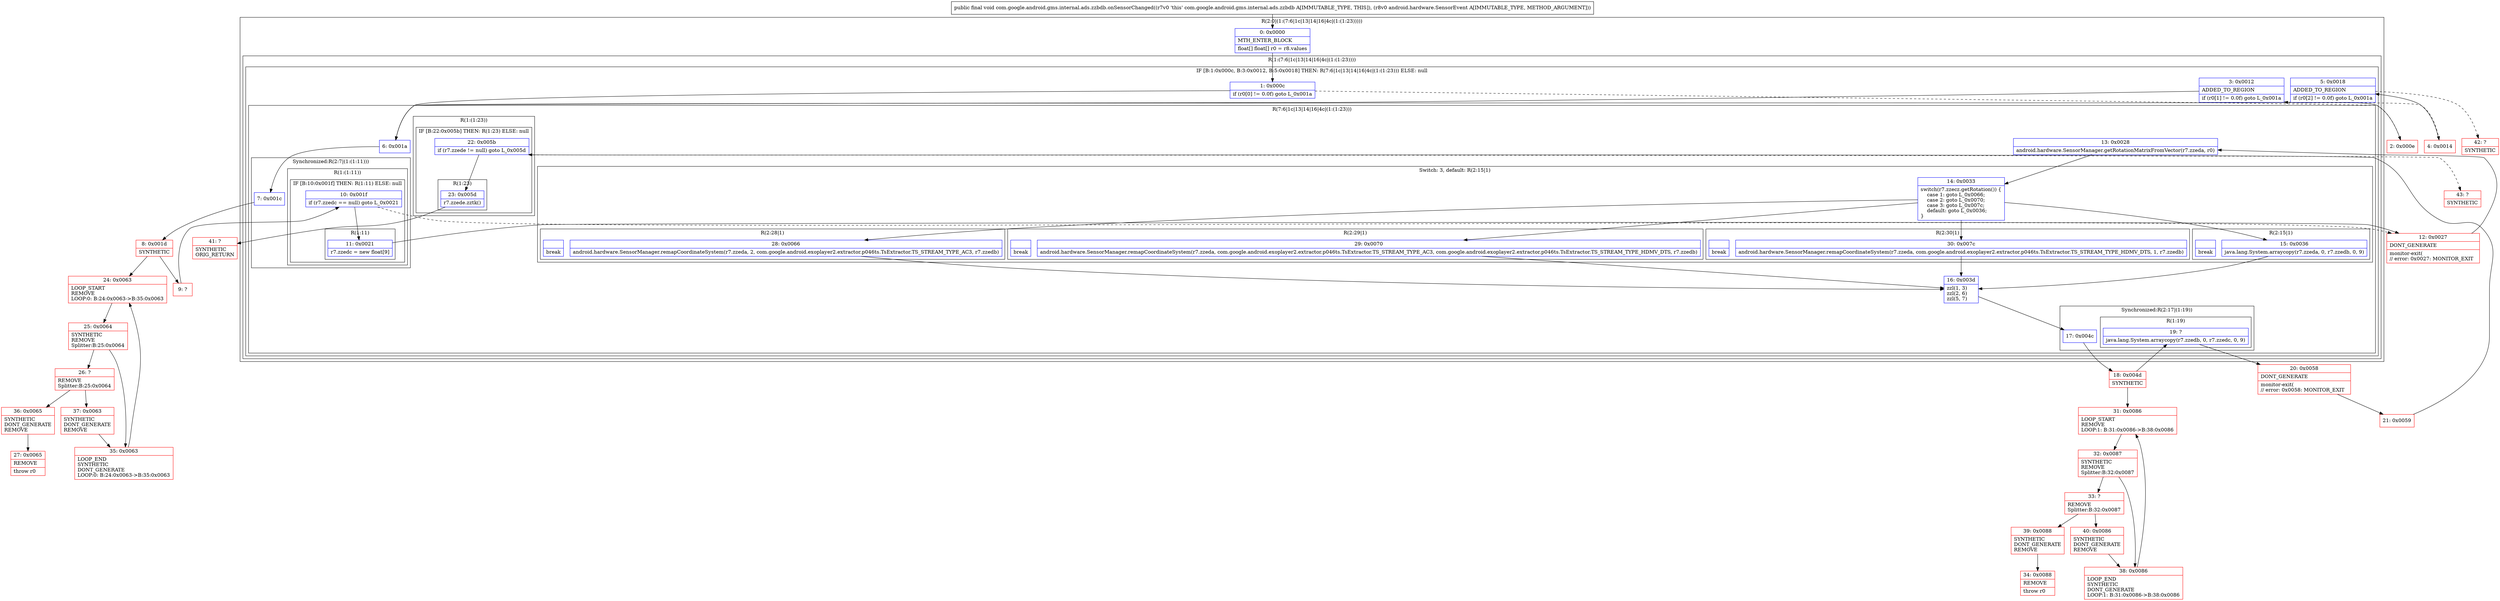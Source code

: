 digraph "CFG forcom.google.android.gms.internal.ads.zzbdb.onSensorChanged(Landroid\/hardware\/SensorEvent;)V" {
subgraph cluster_Region_907583385 {
label = "R(2:0|(1:(7:6|1c|13|14|16|4c|(1:(1:23)))))";
node [shape=record,color=blue];
Node_0 [shape=record,label="{0\:\ 0x0000|MTH_ENTER_BLOCK\l|float[] float[] r0 = r8.values\l}"];
subgraph cluster_Region_636451869 {
label = "R(1:(7:6|1c|13|14|16|4c|(1:(1:23))))";
node [shape=record,color=blue];
subgraph cluster_IfRegion_1869750909 {
label = "IF [B:1:0x000c, B:3:0x0012, B:5:0x0018] THEN: R(7:6|1c|13|14|16|4c|(1:(1:23))) ELSE: null";
node [shape=record,color=blue];
Node_1 [shape=record,label="{1\:\ 0x000c|if (r0[0] != 0.0f) goto L_0x001a\l}"];
Node_3 [shape=record,label="{3\:\ 0x0012|ADDED_TO_REGION\l|if (r0[1] != 0.0f) goto L_0x001a\l}"];
Node_5 [shape=record,label="{5\:\ 0x0018|ADDED_TO_REGION\l|if (r0[2] != 0.0f) goto L_0x001a\l}"];
subgraph cluster_Region_1549441003 {
label = "R(7:6|1c|13|14|16|4c|(1:(1:23)))";
node [shape=record,color=blue];
Node_6 [shape=record,label="{6\:\ 0x001a}"];
subgraph cluster_SynchronizedRegion_1027365590 {
label = "Synchronized:R(2:7|(1:(1:11)))";
node [shape=record,color=blue];
Node_7 [shape=record,label="{7\:\ 0x001c}"];
subgraph cluster_Region_1864963004 {
label = "R(1:(1:11))";
node [shape=record,color=blue];
subgraph cluster_IfRegion_2120170711 {
label = "IF [B:10:0x001f] THEN: R(1:11) ELSE: null";
node [shape=record,color=blue];
Node_10 [shape=record,label="{10\:\ 0x001f|if (r7.zzedc == null) goto L_0x0021\l}"];
subgraph cluster_Region_537835669 {
label = "R(1:11)";
node [shape=record,color=blue];
Node_11 [shape=record,label="{11\:\ 0x0021|r7.zzedc = new float[9]\l}"];
}
}
}
}
Node_13 [shape=record,label="{13\:\ 0x0028|android.hardware.SensorManager.getRotationMatrixFromVector(r7.zzeda, r0)\l}"];
subgraph cluster_SwitchRegion_2134617256 {
label = "Switch: 3, default: R(2:15|1)";
node [shape=record,color=blue];
Node_14 [shape=record,label="{14\:\ 0x0033|switch(r7.zzecz.getRotation()) \{\l    case 1: goto L_0x0066;\l    case 2: goto L_0x0070;\l    case 3: goto L_0x007c;\l    default: goto L_0x0036;\l\}\l}"];
subgraph cluster_Region_1487463424 {
label = "R(2:28|1)";
node [shape=record,color=blue];
Node_28 [shape=record,label="{28\:\ 0x0066|android.hardware.SensorManager.remapCoordinateSystem(r7.zzeda, 2, com.google.android.exoplayer2.extractor.p046ts.TsExtractor.TS_STREAM_TYPE_AC3, r7.zzedb)\l}"];
Node_InsnContainer_1595331142 [shape=record,label="{|break\l}"];
}
subgraph cluster_Region_168362785 {
label = "R(2:29|1)";
node [shape=record,color=blue];
Node_29 [shape=record,label="{29\:\ 0x0070|android.hardware.SensorManager.remapCoordinateSystem(r7.zzeda, com.google.android.exoplayer2.extractor.p046ts.TsExtractor.TS_STREAM_TYPE_AC3, com.google.android.exoplayer2.extractor.p046ts.TsExtractor.TS_STREAM_TYPE_HDMV_DTS, r7.zzedb)\l}"];
Node_InsnContainer_687185956 [shape=record,label="{|break\l}"];
}
subgraph cluster_Region_929221086 {
label = "R(2:30|1)";
node [shape=record,color=blue];
Node_30 [shape=record,label="{30\:\ 0x007c|android.hardware.SensorManager.remapCoordinateSystem(r7.zzeda, com.google.android.exoplayer2.extractor.p046ts.TsExtractor.TS_STREAM_TYPE_HDMV_DTS, 1, r7.zzedb)\l}"];
Node_InsnContainer_1578084758 [shape=record,label="{|break\l}"];
}
subgraph cluster_Region_484288893 {
label = "R(2:15|1)";
node [shape=record,color=blue];
Node_15 [shape=record,label="{15\:\ 0x0036|java.lang.System.arraycopy(r7.zzeda, 0, r7.zzedb, 0, 9)\l}"];
Node_InsnContainer_430759490 [shape=record,label="{|break\l}"];
}
}
Node_16 [shape=record,label="{16\:\ 0x003d|zzl(1, 3)\lzzl(2, 6)\lzzl(5, 7)\l}"];
subgraph cluster_SynchronizedRegion_950130832 {
label = "Synchronized:R(2:17|(1:19))";
node [shape=record,color=blue];
Node_17 [shape=record,label="{17\:\ 0x004c}"];
subgraph cluster_Region_457282827 {
label = "R(1:19)";
node [shape=record,color=blue];
Node_19 [shape=record,label="{19\:\ ?|java.lang.System.arraycopy(r7.zzedb, 0, r7.zzedc, 0, 9)\l}"];
}
}
subgraph cluster_Region_1780891999 {
label = "R(1:(1:23))";
node [shape=record,color=blue];
subgraph cluster_IfRegion_361221271 {
label = "IF [B:22:0x005b] THEN: R(1:23) ELSE: null";
node [shape=record,color=blue];
Node_22 [shape=record,label="{22\:\ 0x005b|if (r7.zzede != null) goto L_0x005d\l}"];
subgraph cluster_Region_592770031 {
label = "R(1:23)";
node [shape=record,color=blue];
Node_23 [shape=record,label="{23\:\ 0x005d|r7.zzede.zztk()\l}"];
}
}
}
}
}
}
}
Node_2 [shape=record,color=red,label="{2\:\ 0x000e}"];
Node_4 [shape=record,color=red,label="{4\:\ 0x0014}"];
Node_8 [shape=record,color=red,label="{8\:\ 0x001d|SYNTHETIC\l}"];
Node_9 [shape=record,color=red,label="{9\:\ ?}"];
Node_12 [shape=record,color=red,label="{12\:\ 0x0027|DONT_GENERATE\l|monitor\-exit(\l\/\/ error: 0x0027: MONITOR_EXIT  \l}"];
Node_18 [shape=record,color=red,label="{18\:\ 0x004d|SYNTHETIC\l}"];
Node_20 [shape=record,color=red,label="{20\:\ 0x0058|DONT_GENERATE\l|monitor\-exit(\l\/\/ error: 0x0058: MONITOR_EXIT  \l}"];
Node_21 [shape=record,color=red,label="{21\:\ 0x0059}"];
Node_24 [shape=record,color=red,label="{24\:\ 0x0063|LOOP_START\lREMOVE\lLOOP:0: B:24:0x0063\-\>B:35:0x0063\l}"];
Node_25 [shape=record,color=red,label="{25\:\ 0x0064|SYNTHETIC\lREMOVE\lSplitter:B:25:0x0064\l}"];
Node_26 [shape=record,color=red,label="{26\:\ ?|REMOVE\lSplitter:B:25:0x0064\l}"];
Node_27 [shape=record,color=red,label="{27\:\ 0x0065|REMOVE\l|throw r0\l}"];
Node_31 [shape=record,color=red,label="{31\:\ 0x0086|LOOP_START\lREMOVE\lLOOP:1: B:31:0x0086\-\>B:38:0x0086\l}"];
Node_32 [shape=record,color=red,label="{32\:\ 0x0087|SYNTHETIC\lREMOVE\lSplitter:B:32:0x0087\l}"];
Node_33 [shape=record,color=red,label="{33\:\ ?|REMOVE\lSplitter:B:32:0x0087\l}"];
Node_34 [shape=record,color=red,label="{34\:\ 0x0088|REMOVE\l|throw r0\l}"];
Node_35 [shape=record,color=red,label="{35\:\ 0x0063|LOOP_END\lSYNTHETIC\lDONT_GENERATE\lLOOP:0: B:24:0x0063\-\>B:35:0x0063\l}"];
Node_36 [shape=record,color=red,label="{36\:\ 0x0065|SYNTHETIC\lDONT_GENERATE\lREMOVE\l}"];
Node_37 [shape=record,color=red,label="{37\:\ 0x0063|SYNTHETIC\lDONT_GENERATE\lREMOVE\l}"];
Node_38 [shape=record,color=red,label="{38\:\ 0x0086|LOOP_END\lSYNTHETIC\lDONT_GENERATE\lLOOP:1: B:31:0x0086\-\>B:38:0x0086\l}"];
Node_39 [shape=record,color=red,label="{39\:\ 0x0088|SYNTHETIC\lDONT_GENERATE\lREMOVE\l}"];
Node_40 [shape=record,color=red,label="{40\:\ 0x0086|SYNTHETIC\lDONT_GENERATE\lREMOVE\l}"];
Node_41 [shape=record,color=red,label="{41\:\ ?|SYNTHETIC\lORIG_RETURN\l}"];
Node_42 [shape=record,color=red,label="{42\:\ ?|SYNTHETIC\l}"];
Node_43 [shape=record,color=red,label="{43\:\ ?|SYNTHETIC\l}"];
MethodNode[shape=record,label="{public final void com.google.android.gms.internal.ads.zzbdb.onSensorChanged((r7v0 'this' com.google.android.gms.internal.ads.zzbdb A[IMMUTABLE_TYPE, THIS]), (r8v0 android.hardware.SensorEvent A[IMMUTABLE_TYPE, METHOD_ARGUMENT])) }"];
MethodNode -> Node_0;
Node_0 -> Node_1;
Node_1 -> Node_2[style=dashed];
Node_1 -> Node_6;
Node_3 -> Node_4[style=dashed];
Node_3 -> Node_6;
Node_5 -> Node_6;
Node_5 -> Node_42[style=dashed];
Node_6 -> Node_7;
Node_7 -> Node_8;
Node_10 -> Node_11;
Node_10 -> Node_12[style=dashed];
Node_11 -> Node_12;
Node_13 -> Node_14;
Node_14 -> Node_15;
Node_14 -> Node_28;
Node_14 -> Node_29;
Node_14 -> Node_30;
Node_28 -> Node_16;
Node_29 -> Node_16;
Node_30 -> Node_16;
Node_15 -> Node_16;
Node_16 -> Node_17;
Node_17 -> Node_18;
Node_19 -> Node_20;
Node_22 -> Node_23;
Node_22 -> Node_43[style=dashed];
Node_23 -> Node_41;
Node_2 -> Node_3;
Node_4 -> Node_5;
Node_8 -> Node_9;
Node_8 -> Node_24;
Node_9 -> Node_10;
Node_12 -> Node_13;
Node_18 -> Node_19;
Node_18 -> Node_31;
Node_20 -> Node_21;
Node_21 -> Node_22;
Node_24 -> Node_25;
Node_25 -> Node_26;
Node_25 -> Node_35;
Node_26 -> Node_36;
Node_26 -> Node_37;
Node_31 -> Node_32;
Node_32 -> Node_33;
Node_32 -> Node_38;
Node_33 -> Node_39;
Node_33 -> Node_40;
Node_35 -> Node_24;
Node_36 -> Node_27;
Node_37 -> Node_35;
Node_38 -> Node_31;
Node_39 -> Node_34;
Node_40 -> Node_38;
}

